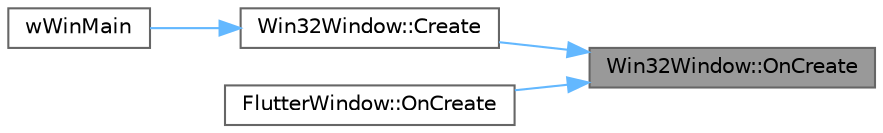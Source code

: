 digraph "Win32Window::OnCreate"
{
 // LATEX_PDF_SIZE
  bgcolor="transparent";
  edge [fontname=Helvetica,fontsize=10,labelfontname=Helvetica,labelfontsize=10];
  node [fontname=Helvetica,fontsize=10,shape=box,height=0.2,width=0.4];
  rankdir="RL";
  Node1 [id="Node000001",label="Win32Window::OnCreate",height=0.2,width=0.4,color="gray40", fillcolor="grey60", style="filled", fontcolor="black",tooltip=" "];
  Node1 -> Node2 [id="edge1_Node000001_Node000002",dir="back",color="steelblue1",style="solid",tooltip=" "];
  Node2 [id="Node000002",label="Win32Window::Create",height=0.2,width=0.4,color="grey40", fillcolor="white", style="filled",URL="$class_win32_window.html#a6c102372e565aeafe3045fa066df3a92",tooltip=" "];
  Node2 -> Node3 [id="edge2_Node000002_Node000003",dir="back",color="steelblue1",style="solid",tooltip=" "];
  Node3 [id="Node000003",label="wWinMain",height=0.2,width=0.4,color="grey40", fillcolor="white", style="filled",URL="$main_8cpp.html#a458c5e028d1839c967b168f7a94e2371",tooltip=" "];
  Node1 -> Node4 [id="edge3_Node000001_Node000004",dir="back",color="steelblue1",style="solid",tooltip=" "];
  Node4 [id="Node000004",label="FlutterWindow::OnCreate",height=0.2,width=0.4,color="grey40", fillcolor="white", style="filled",URL="$class_flutter_window.html#aee6f067471a279a0c3369717868cafbc",tooltip=" "];
}
